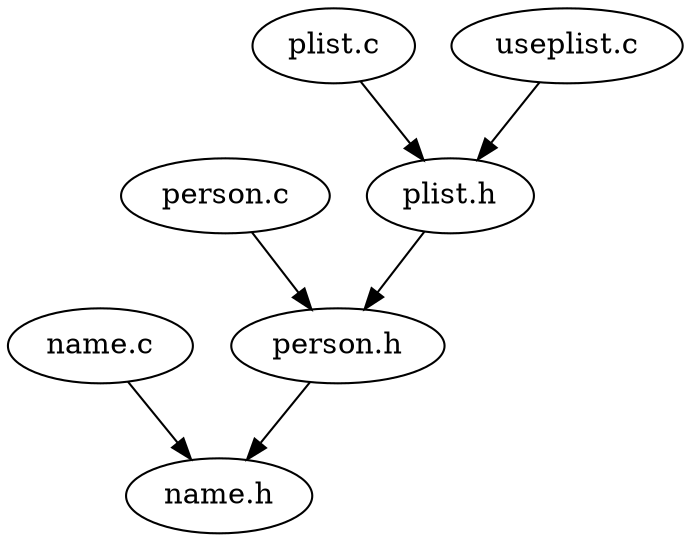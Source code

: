 digraph direct {
  1 -> 2;
  3 -> 4;
  4 -> 2;
  5 -> 6;
  6 -> 4;
  7 -> 6;
  1 [label="name.c"];
  2 [label="name.h"];
  3 [label="person.c"];
  4 [label="person.h"];
  5 [label="plist.c"];
  6 [label="plist.h"];
  7 [label="useplist.c"];
}
